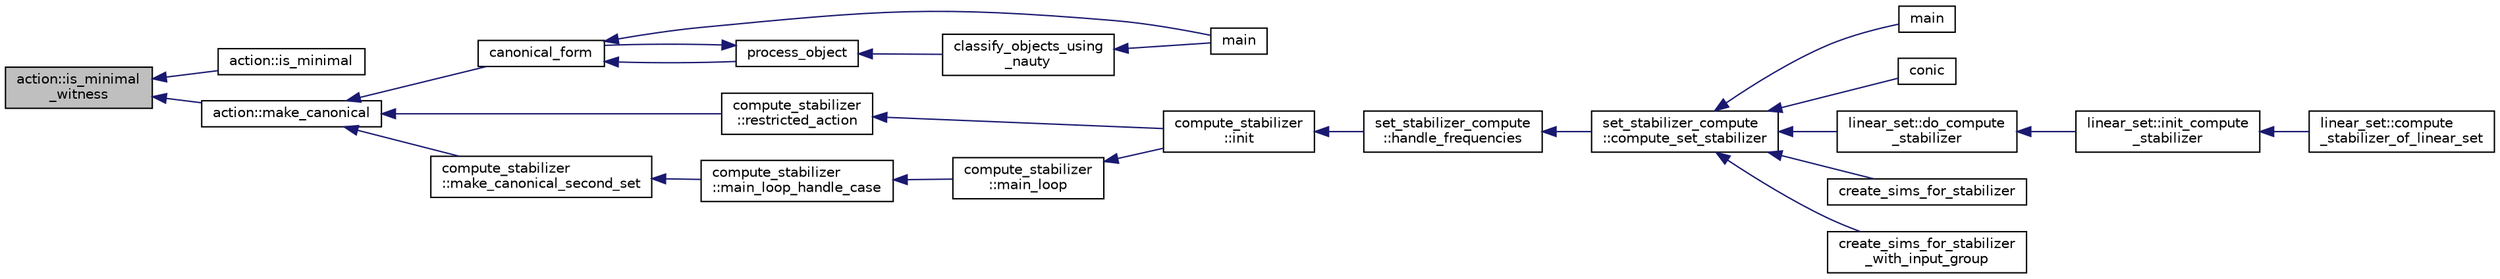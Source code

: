 digraph "action::is_minimal_witness"
{
  edge [fontname="Helvetica",fontsize="10",labelfontname="Helvetica",labelfontsize="10"];
  node [fontname="Helvetica",fontsize="10",shape=record];
  rankdir="LR";
  Node29464 [label="action::is_minimal\l_witness",height=0.2,width=0.4,color="black", fillcolor="grey75", style="filled", fontcolor="black"];
  Node29464 -> Node29465 [dir="back",color="midnightblue",fontsize="10",style="solid",fontname="Helvetica"];
  Node29465 [label="action::is_minimal",height=0.2,width=0.4,color="black", fillcolor="white", style="filled",URL="$d2/d86/classaction.html#a1905e4012d6352a0337f6ee25ef3a875"];
  Node29464 -> Node29466 [dir="back",color="midnightblue",fontsize="10",style="solid",fontname="Helvetica"];
  Node29466 [label="action::make_canonical",height=0.2,width=0.4,color="black", fillcolor="white", style="filled",URL="$d2/d86/classaction.html#ae20ff0b8d092d2eddf9b661fb8821fd2"];
  Node29466 -> Node29467 [dir="back",color="midnightblue",fontsize="10",style="solid",fontname="Helvetica"];
  Node29467 [label="canonical_form",height=0.2,width=0.4,color="black", fillcolor="white", style="filled",URL="$d0/de6/projective__space__main_8_c.html#a5f0f6b71cd402c5b41240c420e533e60"];
  Node29467 -> Node29468 [dir="back",color="midnightblue",fontsize="10",style="solid",fontname="Helvetica"];
  Node29468 [label="main",height=0.2,width=0.4,color="black", fillcolor="white", style="filled",URL="$d0/de6/projective__space__main_8_c.html#a3c04138a5bfe5d72780bb7e82a18e627"];
  Node29467 -> Node29469 [dir="back",color="midnightblue",fontsize="10",style="solid",fontname="Helvetica"];
  Node29469 [label="process_object",height=0.2,width=0.4,color="black", fillcolor="white", style="filled",URL="$d0/de6/projective__space__main_8_c.html#a63a6b06bd2a9a9c50ed710271f4d5530"];
  Node29469 -> Node29467 [dir="back",color="midnightblue",fontsize="10",style="solid",fontname="Helvetica"];
  Node29469 -> Node29470 [dir="back",color="midnightblue",fontsize="10",style="solid",fontname="Helvetica"];
  Node29470 [label="classify_objects_using\l_nauty",height=0.2,width=0.4,color="black", fillcolor="white", style="filled",URL="$d0/de6/projective__space__main_8_c.html#a32275eacc4bdda93b2b34c2a9217a088"];
  Node29470 -> Node29468 [dir="back",color="midnightblue",fontsize="10",style="solid",fontname="Helvetica"];
  Node29466 -> Node29471 [dir="back",color="midnightblue",fontsize="10",style="solid",fontname="Helvetica"];
  Node29471 [label="compute_stabilizer\l::restricted_action",height=0.2,width=0.4,color="black", fillcolor="white", style="filled",URL="$d8/d30/classcompute__stabilizer.html#a895df470da0ac14f812c3c4b6f2280b9"];
  Node29471 -> Node29472 [dir="back",color="midnightblue",fontsize="10",style="solid",fontname="Helvetica"];
  Node29472 [label="compute_stabilizer\l::init",height=0.2,width=0.4,color="black", fillcolor="white", style="filled",URL="$d8/d30/classcompute__stabilizer.html#a36a1729430f317a65559220a8206a7d7"];
  Node29472 -> Node29473 [dir="back",color="midnightblue",fontsize="10",style="solid",fontname="Helvetica"];
  Node29473 [label="set_stabilizer_compute\l::handle_frequencies",height=0.2,width=0.4,color="black", fillcolor="white", style="filled",URL="$d8/dc6/classset__stabilizer__compute.html#a247c31bc3f19f22dadbfd7607cbaaa78"];
  Node29473 -> Node29474 [dir="back",color="midnightblue",fontsize="10",style="solid",fontname="Helvetica"];
  Node29474 [label="set_stabilizer_compute\l::compute_set_stabilizer",height=0.2,width=0.4,color="black", fillcolor="white", style="filled",URL="$d8/dc6/classset__stabilizer__compute.html#ad4f92074322e98c7cd0ed5d4f8486b76"];
  Node29474 -> Node29475 [dir="back",color="midnightblue",fontsize="10",style="solid",fontname="Helvetica"];
  Node29475 [label="main",height=0.2,width=0.4,color="black", fillcolor="white", style="filled",URL="$db/d67/test__hyperoval_8_c.html#a3c04138a5bfe5d72780bb7e82a18e627"];
  Node29474 -> Node29476 [dir="back",color="midnightblue",fontsize="10",style="solid",fontname="Helvetica"];
  Node29476 [label="conic",height=0.2,width=0.4,color="black", fillcolor="white", style="filled",URL="$d4/de8/conic_8_c.html#a96def9474b981a9d5831a9b48d85d652"];
  Node29474 -> Node29477 [dir="back",color="midnightblue",fontsize="10",style="solid",fontname="Helvetica"];
  Node29477 [label="linear_set::do_compute\l_stabilizer",height=0.2,width=0.4,color="black", fillcolor="white", style="filled",URL="$dd/d86/classlinear__set.html#ae8f58ded28fb5370f4459cca42b7463b"];
  Node29477 -> Node29478 [dir="back",color="midnightblue",fontsize="10",style="solid",fontname="Helvetica"];
  Node29478 [label="linear_set::init_compute\l_stabilizer",height=0.2,width=0.4,color="black", fillcolor="white", style="filled",URL="$dd/d86/classlinear__set.html#a0cc3eaec1896fdc977b62e94623b055b"];
  Node29478 -> Node29479 [dir="back",color="midnightblue",fontsize="10",style="solid",fontname="Helvetica"];
  Node29479 [label="linear_set::compute\l_stabilizer_of_linear_set",height=0.2,width=0.4,color="black", fillcolor="white", style="filled",URL="$dd/d86/classlinear__set.html#a098a133edfbaae0fd347a69c50bdbee2"];
  Node29474 -> Node29480 [dir="back",color="midnightblue",fontsize="10",style="solid",fontname="Helvetica"];
  Node29480 [label="create_sims_for_stabilizer",height=0.2,width=0.4,color="black", fillcolor="white", style="filled",URL="$d0/d76/tl__algebra__and__number__theory_8h.html#af2c67d225072549409be710ac3cd30f8"];
  Node29474 -> Node29481 [dir="back",color="midnightblue",fontsize="10",style="solid",fontname="Helvetica"];
  Node29481 [label="create_sims_for_stabilizer\l_with_input_group",height=0.2,width=0.4,color="black", fillcolor="white", style="filled",URL="$d0/d76/tl__algebra__and__number__theory_8h.html#af5482567a8d6ba5c2fe593bf6f7f9a0f"];
  Node29466 -> Node29482 [dir="back",color="midnightblue",fontsize="10",style="solid",fontname="Helvetica"];
  Node29482 [label="compute_stabilizer\l::make_canonical_second_set",height=0.2,width=0.4,color="black", fillcolor="white", style="filled",URL="$d8/d30/classcompute__stabilizer.html#aa33f9b1e4823afd5196eec36d3082084"];
  Node29482 -> Node29483 [dir="back",color="midnightblue",fontsize="10",style="solid",fontname="Helvetica"];
  Node29483 [label="compute_stabilizer\l::main_loop_handle_case",height=0.2,width=0.4,color="black", fillcolor="white", style="filled",URL="$d8/d30/classcompute__stabilizer.html#a040fb5c6ad50133c5a16a35ed5b2ecc4"];
  Node29483 -> Node29484 [dir="back",color="midnightblue",fontsize="10",style="solid",fontname="Helvetica"];
  Node29484 [label="compute_stabilizer\l::main_loop",height=0.2,width=0.4,color="black", fillcolor="white", style="filled",URL="$d8/d30/classcompute__stabilizer.html#ae8615a28e0494704450689b6ea0b7ca2"];
  Node29484 -> Node29472 [dir="back",color="midnightblue",fontsize="10",style="solid",fontname="Helvetica"];
}
